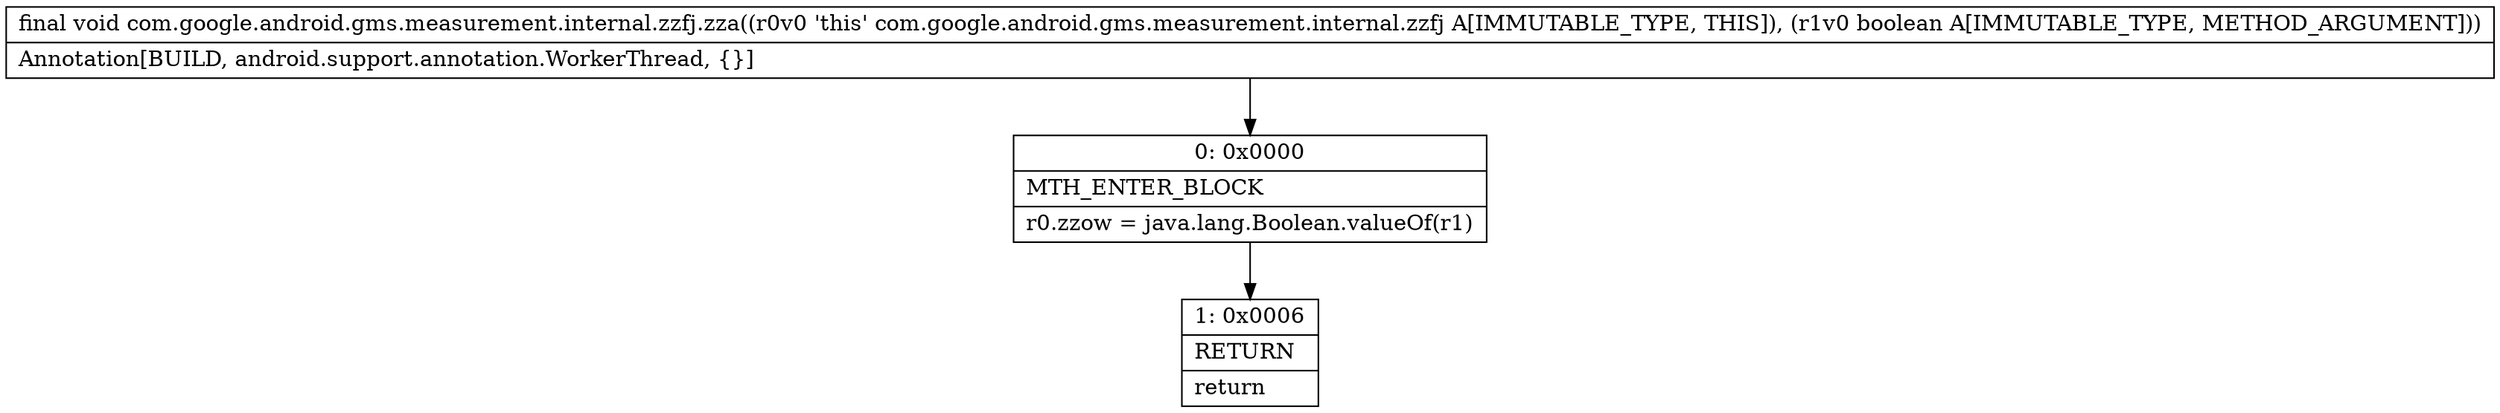digraph "CFG forcom.google.android.gms.measurement.internal.zzfj.zza(Z)V" {
Node_0 [shape=record,label="{0\:\ 0x0000|MTH_ENTER_BLOCK\l|r0.zzow = java.lang.Boolean.valueOf(r1)\l}"];
Node_1 [shape=record,label="{1\:\ 0x0006|RETURN\l|return\l}"];
MethodNode[shape=record,label="{final void com.google.android.gms.measurement.internal.zzfj.zza((r0v0 'this' com.google.android.gms.measurement.internal.zzfj A[IMMUTABLE_TYPE, THIS]), (r1v0 boolean A[IMMUTABLE_TYPE, METHOD_ARGUMENT]))  | Annotation[BUILD, android.support.annotation.WorkerThread, \{\}]\l}"];
MethodNode -> Node_0;
Node_0 -> Node_1;
}

